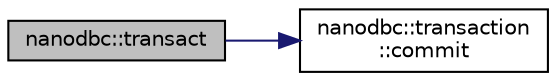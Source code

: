 digraph "nanodbc::transact"
{
 // LATEX_PDF_SIZE
  edge [fontname="Helvetica",fontsize="10",labelfontname="Helvetica",labelfontsize="10"];
  node [fontname="Helvetica",fontsize="10",shape=record];
  rankdir="LR";
  Node39 [label="nanodbc::transact",height=0.2,width=0.4,color="black", fillcolor="grey75", style="filled", fontcolor="black",tooltip="Execute the previously prepared query now."];
  Node39 -> Node40 [color="midnightblue",fontsize="10",style="solid",fontname="Helvetica"];
  Node40 [label="nanodbc::transaction\l::commit",height=0.2,width=0.4,color="black", fillcolor="white", style="filled",URL="$classnanodbc_1_1transaction.html#ad13c6871ac5f572456e881c2e52c2c91",tooltip="Commits transaction immediately."];
}
